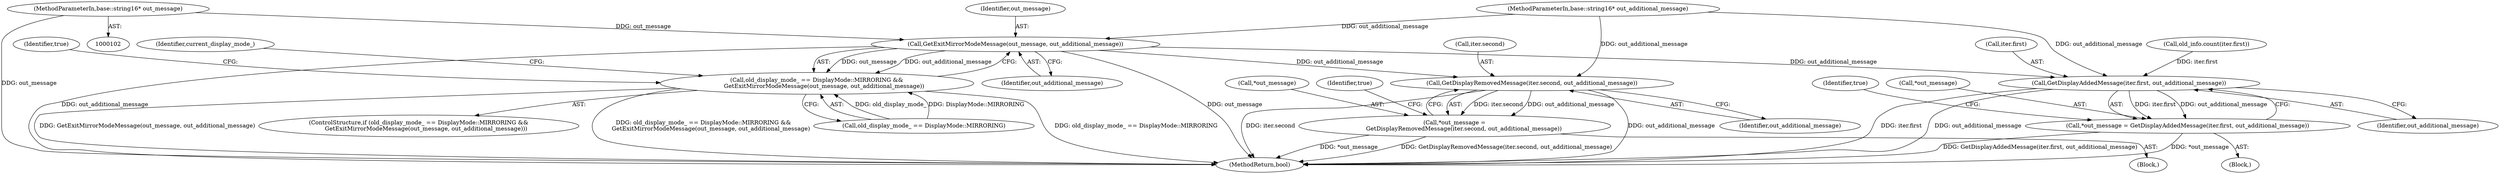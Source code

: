 digraph "0_Chrome_31b81d4cf8b6a063391839816c82fc61c8272e53@pointer" {
"1000104" [label="(MethodParameterIn,base::string16* out_message)"];
"1000128" [label="(Call,GetExitMirrorModeMessage(out_message, out_additional_message))"];
"1000124" [label="(Call,old_display_mode_ == DisplayMode::MIRRORING &&\n        GetExitMirrorModeMessage(out_message, out_additional_message))"];
"1000183" [label="(Call,GetDisplayRemovedMessage(iter.second, out_additional_message))"];
"1000180" [label="(Call,*out_message =\n          GetDisplayRemovedMessage(iter.second, out_additional_message))"];
"1000207" [label="(Call,GetDisplayAddedMessage(iter.first, out_additional_message))"];
"1000204" [label="(Call,*out_message = GetDisplayAddedMessage(iter.first, out_additional_message))"];
"1000128" [label="(Call,GetExitMirrorModeMessage(out_message, out_additional_message))"];
"1000181" [label="(Call,*out_message)"];
"1000136" [label="(Identifier,current_display_mode_)"];
"1000213" [label="(Identifier,true)"];
"1000104" [label="(MethodParameterIn,base::string16* out_message)"];
"1000187" [label="(Identifier,out_additional_message)"];
"1000173" [label="(Block,)"];
"1000123" [label="(ControlStructure,if (old_display_mode_ == DisplayMode::MIRRORING &&\n        GetExitMirrorModeMessage(out_message, out_additional_message)))"];
"1000129" [label="(Identifier,out_message)"];
"1000211" [label="(Identifier,out_additional_message)"];
"1000197" [label="(Block,)"];
"1000130" [label="(Identifier,out_additional_message)"];
"1000304" [label="(MethodReturn,bool)"];
"1000105" [label="(MethodParameterIn,base::string16* out_additional_message)"];
"1000189" [label="(Identifier,true)"];
"1000205" [label="(Call,*out_message)"];
"1000199" [label="(Call,old_info.count(iter.first))"];
"1000180" [label="(Call,*out_message =\n          GetDisplayRemovedMessage(iter.second, out_additional_message))"];
"1000124" [label="(Call,old_display_mode_ == DisplayMode::MIRRORING &&\n        GetExitMirrorModeMessage(out_message, out_additional_message))"];
"1000125" [label="(Call,old_display_mode_ == DisplayMode::MIRRORING)"];
"1000208" [label="(Call,iter.first)"];
"1000133" [label="(Identifier,true)"];
"1000183" [label="(Call,GetDisplayRemovedMessage(iter.second, out_additional_message))"];
"1000204" [label="(Call,*out_message = GetDisplayAddedMessage(iter.first, out_additional_message))"];
"1000184" [label="(Call,iter.second)"];
"1000207" [label="(Call,GetDisplayAddedMessage(iter.first, out_additional_message))"];
"1000104" -> "1000102"  [label="AST: "];
"1000104" -> "1000304"  [label="DDG: out_message"];
"1000104" -> "1000128"  [label="DDG: out_message"];
"1000128" -> "1000124"  [label="AST: "];
"1000128" -> "1000130"  [label="CFG: "];
"1000129" -> "1000128"  [label="AST: "];
"1000130" -> "1000128"  [label="AST: "];
"1000124" -> "1000128"  [label="CFG: "];
"1000128" -> "1000304"  [label="DDG: out_additional_message"];
"1000128" -> "1000304"  [label="DDG: out_message"];
"1000128" -> "1000124"  [label="DDG: out_message"];
"1000128" -> "1000124"  [label="DDG: out_additional_message"];
"1000105" -> "1000128"  [label="DDG: out_additional_message"];
"1000128" -> "1000183"  [label="DDG: out_additional_message"];
"1000128" -> "1000207"  [label="DDG: out_additional_message"];
"1000124" -> "1000123"  [label="AST: "];
"1000124" -> "1000125"  [label="CFG: "];
"1000125" -> "1000124"  [label="AST: "];
"1000133" -> "1000124"  [label="CFG: "];
"1000136" -> "1000124"  [label="CFG: "];
"1000124" -> "1000304"  [label="DDG: old_display_mode_ == DisplayMode::MIRRORING"];
"1000124" -> "1000304"  [label="DDG: GetExitMirrorModeMessage(out_message, out_additional_message)"];
"1000124" -> "1000304"  [label="DDG: old_display_mode_ == DisplayMode::MIRRORING &&\n        GetExitMirrorModeMessage(out_message, out_additional_message)"];
"1000125" -> "1000124"  [label="DDG: old_display_mode_"];
"1000125" -> "1000124"  [label="DDG: DisplayMode::MIRRORING"];
"1000183" -> "1000180"  [label="AST: "];
"1000183" -> "1000187"  [label="CFG: "];
"1000184" -> "1000183"  [label="AST: "];
"1000187" -> "1000183"  [label="AST: "];
"1000180" -> "1000183"  [label="CFG: "];
"1000183" -> "1000304"  [label="DDG: out_additional_message"];
"1000183" -> "1000304"  [label="DDG: iter.second"];
"1000183" -> "1000180"  [label="DDG: iter.second"];
"1000183" -> "1000180"  [label="DDG: out_additional_message"];
"1000105" -> "1000183"  [label="DDG: out_additional_message"];
"1000180" -> "1000173"  [label="AST: "];
"1000181" -> "1000180"  [label="AST: "];
"1000189" -> "1000180"  [label="CFG: "];
"1000180" -> "1000304"  [label="DDG: *out_message"];
"1000180" -> "1000304"  [label="DDG: GetDisplayRemovedMessage(iter.second, out_additional_message)"];
"1000207" -> "1000204"  [label="AST: "];
"1000207" -> "1000211"  [label="CFG: "];
"1000208" -> "1000207"  [label="AST: "];
"1000211" -> "1000207"  [label="AST: "];
"1000204" -> "1000207"  [label="CFG: "];
"1000207" -> "1000304"  [label="DDG: iter.first"];
"1000207" -> "1000304"  [label="DDG: out_additional_message"];
"1000207" -> "1000204"  [label="DDG: iter.first"];
"1000207" -> "1000204"  [label="DDG: out_additional_message"];
"1000199" -> "1000207"  [label="DDG: iter.first"];
"1000105" -> "1000207"  [label="DDG: out_additional_message"];
"1000204" -> "1000197"  [label="AST: "];
"1000205" -> "1000204"  [label="AST: "];
"1000213" -> "1000204"  [label="CFG: "];
"1000204" -> "1000304"  [label="DDG: GetDisplayAddedMessage(iter.first, out_additional_message)"];
"1000204" -> "1000304"  [label="DDG: *out_message"];
}
